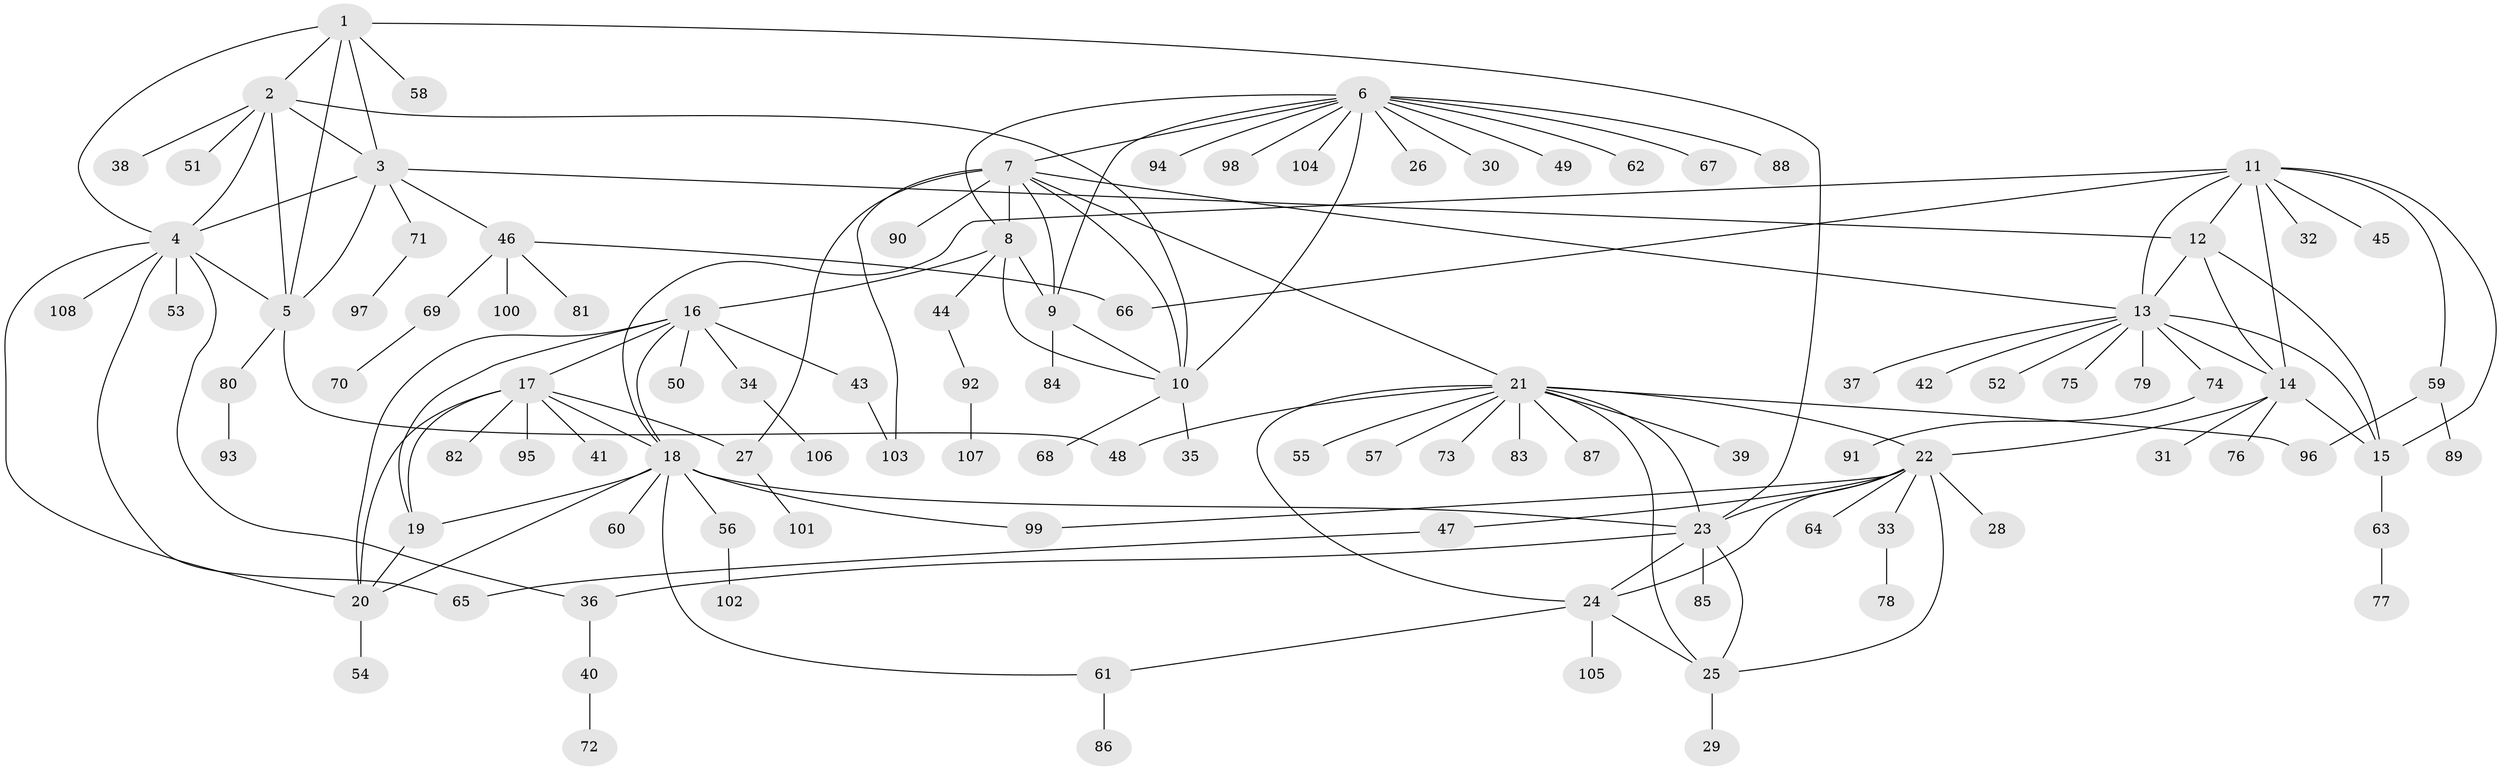 // Generated by graph-tools (version 1.1) at 2025/37/03/09/25 02:37:40]
// undirected, 108 vertices, 152 edges
graph export_dot {
graph [start="1"]
  node [color=gray90,style=filled];
  1;
  2;
  3;
  4;
  5;
  6;
  7;
  8;
  9;
  10;
  11;
  12;
  13;
  14;
  15;
  16;
  17;
  18;
  19;
  20;
  21;
  22;
  23;
  24;
  25;
  26;
  27;
  28;
  29;
  30;
  31;
  32;
  33;
  34;
  35;
  36;
  37;
  38;
  39;
  40;
  41;
  42;
  43;
  44;
  45;
  46;
  47;
  48;
  49;
  50;
  51;
  52;
  53;
  54;
  55;
  56;
  57;
  58;
  59;
  60;
  61;
  62;
  63;
  64;
  65;
  66;
  67;
  68;
  69;
  70;
  71;
  72;
  73;
  74;
  75;
  76;
  77;
  78;
  79;
  80;
  81;
  82;
  83;
  84;
  85;
  86;
  87;
  88;
  89;
  90;
  91;
  92;
  93;
  94;
  95;
  96;
  97;
  98;
  99;
  100;
  101;
  102;
  103;
  104;
  105;
  106;
  107;
  108;
  1 -- 2;
  1 -- 3;
  1 -- 4;
  1 -- 5;
  1 -- 23;
  1 -- 58;
  2 -- 3;
  2 -- 4;
  2 -- 5;
  2 -- 10;
  2 -- 38;
  2 -- 51;
  3 -- 4;
  3 -- 5;
  3 -- 12;
  3 -- 46;
  3 -- 71;
  4 -- 5;
  4 -- 20;
  4 -- 36;
  4 -- 53;
  4 -- 65;
  4 -- 108;
  5 -- 48;
  5 -- 80;
  6 -- 7;
  6 -- 8;
  6 -- 9;
  6 -- 10;
  6 -- 26;
  6 -- 30;
  6 -- 49;
  6 -- 62;
  6 -- 67;
  6 -- 88;
  6 -- 94;
  6 -- 98;
  6 -- 104;
  7 -- 8;
  7 -- 9;
  7 -- 10;
  7 -- 13;
  7 -- 21;
  7 -- 27;
  7 -- 90;
  7 -- 103;
  8 -- 9;
  8 -- 10;
  8 -- 16;
  8 -- 44;
  9 -- 10;
  9 -- 84;
  10 -- 35;
  10 -- 68;
  11 -- 12;
  11 -- 13;
  11 -- 14;
  11 -- 15;
  11 -- 18;
  11 -- 32;
  11 -- 45;
  11 -- 59;
  11 -- 66;
  12 -- 13;
  12 -- 14;
  12 -- 15;
  13 -- 14;
  13 -- 15;
  13 -- 37;
  13 -- 42;
  13 -- 52;
  13 -- 74;
  13 -- 75;
  13 -- 79;
  14 -- 15;
  14 -- 22;
  14 -- 31;
  14 -- 76;
  15 -- 63;
  16 -- 17;
  16 -- 18;
  16 -- 19;
  16 -- 20;
  16 -- 34;
  16 -- 43;
  16 -- 50;
  17 -- 18;
  17 -- 19;
  17 -- 20;
  17 -- 27;
  17 -- 41;
  17 -- 82;
  17 -- 95;
  18 -- 19;
  18 -- 20;
  18 -- 23;
  18 -- 56;
  18 -- 60;
  18 -- 61;
  18 -- 99;
  19 -- 20;
  20 -- 54;
  21 -- 22;
  21 -- 23;
  21 -- 24;
  21 -- 25;
  21 -- 39;
  21 -- 48;
  21 -- 55;
  21 -- 57;
  21 -- 73;
  21 -- 83;
  21 -- 87;
  21 -- 96;
  22 -- 23;
  22 -- 24;
  22 -- 25;
  22 -- 28;
  22 -- 33;
  22 -- 47;
  22 -- 64;
  22 -- 99;
  23 -- 24;
  23 -- 25;
  23 -- 36;
  23 -- 85;
  24 -- 25;
  24 -- 61;
  24 -- 105;
  25 -- 29;
  27 -- 101;
  33 -- 78;
  34 -- 106;
  36 -- 40;
  40 -- 72;
  43 -- 103;
  44 -- 92;
  46 -- 66;
  46 -- 69;
  46 -- 81;
  46 -- 100;
  47 -- 65;
  56 -- 102;
  59 -- 89;
  59 -- 96;
  61 -- 86;
  63 -- 77;
  69 -- 70;
  71 -- 97;
  74 -- 91;
  80 -- 93;
  92 -- 107;
}
